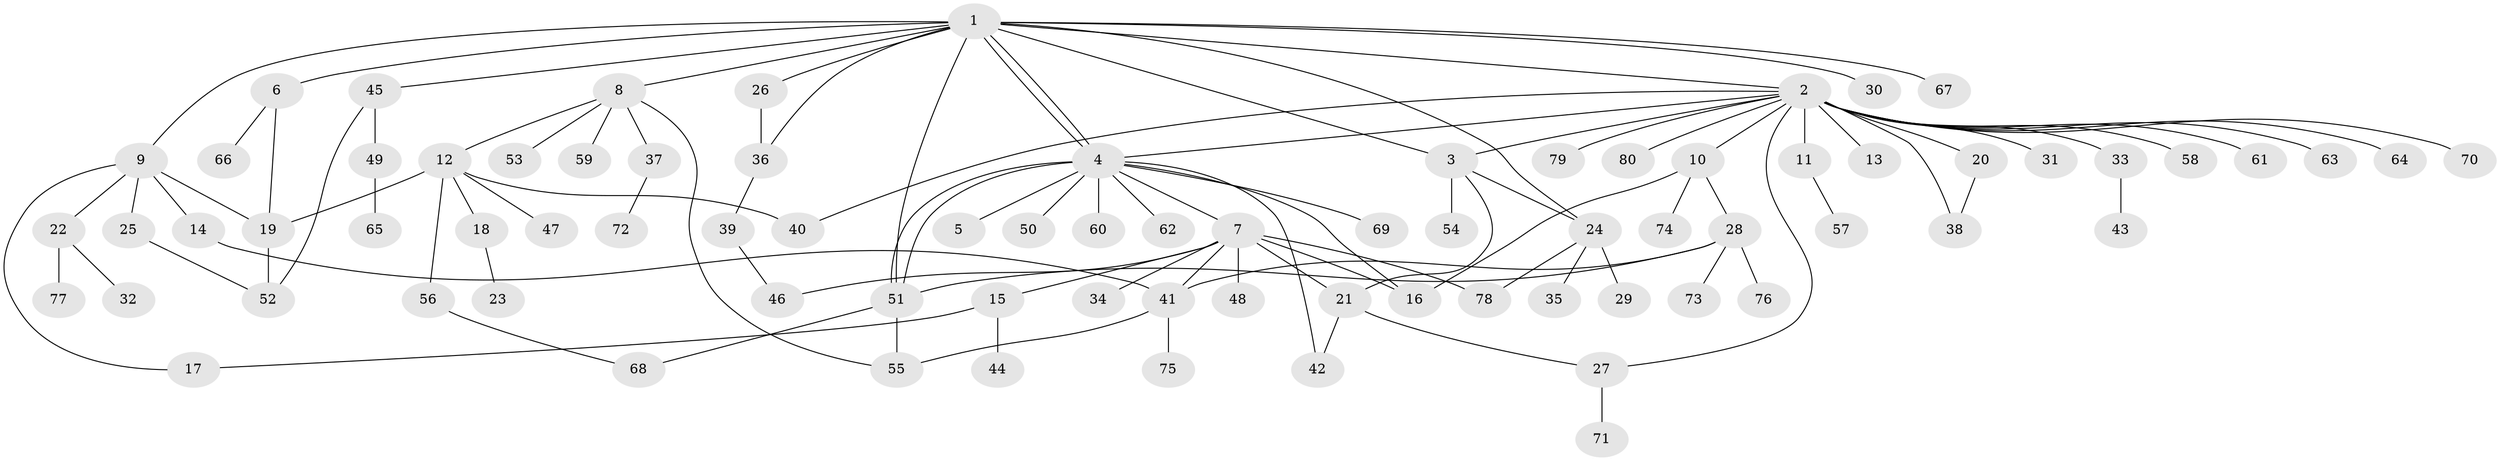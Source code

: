 // coarse degree distribution, {13: 0.017241379310344827, 17: 0.017241379310344827, 4: 0.08620689655172414, 14: 0.017241379310344827, 1: 0.5689655172413793, 5: 0.06896551724137931, 9: 0.017241379310344827, 6: 0.034482758620689655, 2: 0.13793103448275862, 3: 0.034482758620689655}
// Generated by graph-tools (version 1.1) at 2025/51/02/27/25 19:51:58]
// undirected, 80 vertices, 106 edges
graph export_dot {
graph [start="1"]
  node [color=gray90,style=filled];
  1;
  2;
  3;
  4;
  5;
  6;
  7;
  8;
  9;
  10;
  11;
  12;
  13;
  14;
  15;
  16;
  17;
  18;
  19;
  20;
  21;
  22;
  23;
  24;
  25;
  26;
  27;
  28;
  29;
  30;
  31;
  32;
  33;
  34;
  35;
  36;
  37;
  38;
  39;
  40;
  41;
  42;
  43;
  44;
  45;
  46;
  47;
  48;
  49;
  50;
  51;
  52;
  53;
  54;
  55;
  56;
  57;
  58;
  59;
  60;
  61;
  62;
  63;
  64;
  65;
  66;
  67;
  68;
  69;
  70;
  71;
  72;
  73;
  74;
  75;
  76;
  77;
  78;
  79;
  80;
  1 -- 2;
  1 -- 3;
  1 -- 4;
  1 -- 4;
  1 -- 6;
  1 -- 8;
  1 -- 9;
  1 -- 24;
  1 -- 26;
  1 -- 30;
  1 -- 36;
  1 -- 45;
  1 -- 51;
  1 -- 67;
  2 -- 3;
  2 -- 4;
  2 -- 10;
  2 -- 11;
  2 -- 13;
  2 -- 20;
  2 -- 27;
  2 -- 31;
  2 -- 33;
  2 -- 38;
  2 -- 40;
  2 -- 58;
  2 -- 61;
  2 -- 63;
  2 -- 64;
  2 -- 70;
  2 -- 79;
  2 -- 80;
  3 -- 21;
  3 -- 24;
  3 -- 54;
  4 -- 5;
  4 -- 7;
  4 -- 16;
  4 -- 42;
  4 -- 50;
  4 -- 51;
  4 -- 51;
  4 -- 60;
  4 -- 62;
  4 -- 69;
  6 -- 19;
  6 -- 66;
  7 -- 15;
  7 -- 16;
  7 -- 21;
  7 -- 34;
  7 -- 41;
  7 -- 46;
  7 -- 48;
  7 -- 78;
  8 -- 12;
  8 -- 37;
  8 -- 53;
  8 -- 55;
  8 -- 59;
  9 -- 14;
  9 -- 17;
  9 -- 19;
  9 -- 22;
  9 -- 25;
  10 -- 16;
  10 -- 28;
  10 -- 74;
  11 -- 57;
  12 -- 18;
  12 -- 19;
  12 -- 40;
  12 -- 47;
  12 -- 56;
  14 -- 41;
  15 -- 17;
  15 -- 44;
  18 -- 23;
  19 -- 52;
  20 -- 38;
  21 -- 27;
  21 -- 42;
  22 -- 32;
  22 -- 77;
  24 -- 29;
  24 -- 35;
  24 -- 78;
  25 -- 52;
  26 -- 36;
  27 -- 71;
  28 -- 41;
  28 -- 51;
  28 -- 73;
  28 -- 76;
  33 -- 43;
  36 -- 39;
  37 -- 72;
  39 -- 46;
  41 -- 55;
  41 -- 75;
  45 -- 49;
  45 -- 52;
  49 -- 65;
  51 -- 55;
  51 -- 68;
  56 -- 68;
}
